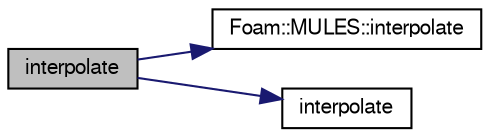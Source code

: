 digraph "interpolate"
{
  bgcolor="transparent";
  edge [fontname="FreeSans",fontsize="10",labelfontname="FreeSans",labelfontsize="10"];
  node [fontname="FreeSans",fontsize="10",shape=record];
  rankdir="LR";
  Node803 [label="interpolate",height=0.2,width=0.4,color="black", fillcolor="grey75", style="filled", fontcolor="black"];
  Node803 -> Node804 [color="midnightblue",fontsize="10",style="solid",fontname="FreeSans"];
  Node804 [label="Foam::MULES::interpolate",height=0.2,width=0.4,color="black",URL="$a21136.html#a4d62f21551985d814104861e7c1d9b4f"];
  Node803 -> Node805 [color="midnightblue",fontsize="10",style="solid",fontname="FreeSans"];
  Node805 [label="interpolate",height=0.2,width=0.4,color="black",URL="$a23542.html#a9e77d0979bd5ee0eb6659556d1451538",tooltip="Interpolate field with nbrModel specified. "];
}
